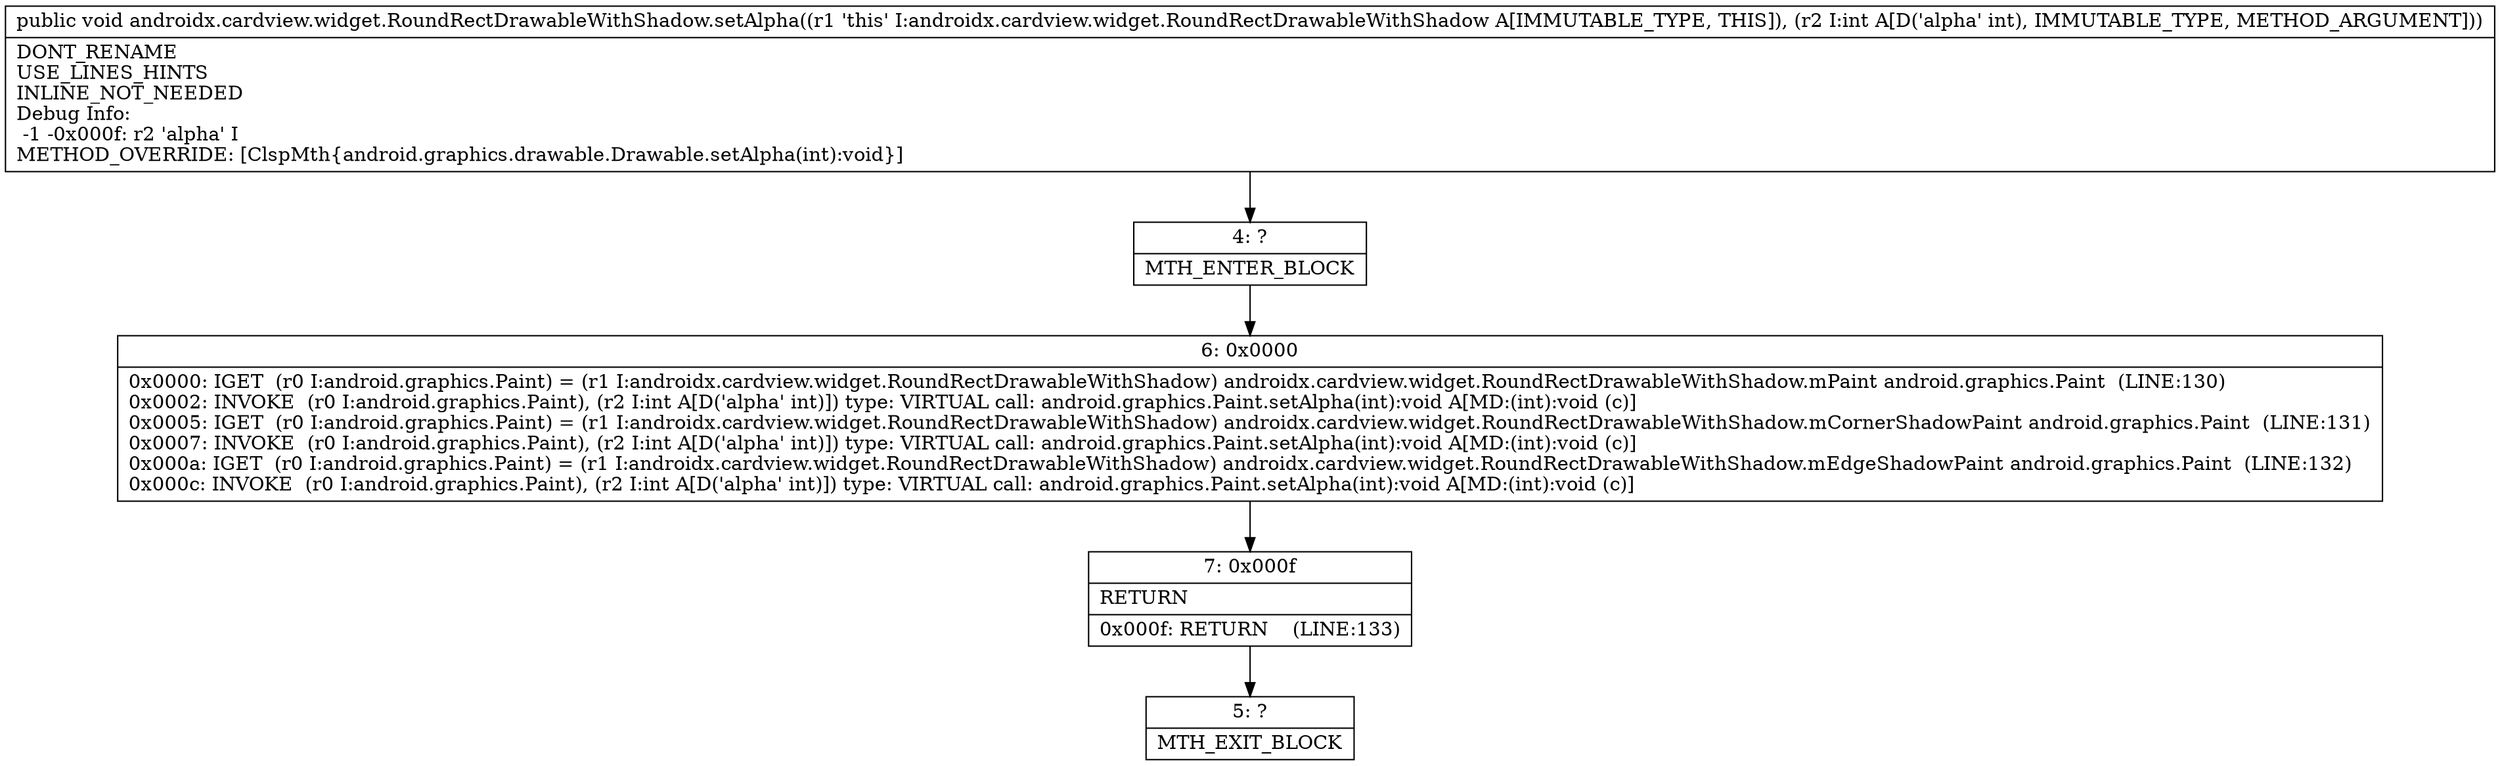digraph "CFG forandroidx.cardview.widget.RoundRectDrawableWithShadow.setAlpha(I)V" {
Node_4 [shape=record,label="{4\:\ ?|MTH_ENTER_BLOCK\l}"];
Node_6 [shape=record,label="{6\:\ 0x0000|0x0000: IGET  (r0 I:android.graphics.Paint) = (r1 I:androidx.cardview.widget.RoundRectDrawableWithShadow) androidx.cardview.widget.RoundRectDrawableWithShadow.mPaint android.graphics.Paint  (LINE:130)\l0x0002: INVOKE  (r0 I:android.graphics.Paint), (r2 I:int A[D('alpha' int)]) type: VIRTUAL call: android.graphics.Paint.setAlpha(int):void A[MD:(int):void (c)]\l0x0005: IGET  (r0 I:android.graphics.Paint) = (r1 I:androidx.cardview.widget.RoundRectDrawableWithShadow) androidx.cardview.widget.RoundRectDrawableWithShadow.mCornerShadowPaint android.graphics.Paint  (LINE:131)\l0x0007: INVOKE  (r0 I:android.graphics.Paint), (r2 I:int A[D('alpha' int)]) type: VIRTUAL call: android.graphics.Paint.setAlpha(int):void A[MD:(int):void (c)]\l0x000a: IGET  (r0 I:android.graphics.Paint) = (r1 I:androidx.cardview.widget.RoundRectDrawableWithShadow) androidx.cardview.widget.RoundRectDrawableWithShadow.mEdgeShadowPaint android.graphics.Paint  (LINE:132)\l0x000c: INVOKE  (r0 I:android.graphics.Paint), (r2 I:int A[D('alpha' int)]) type: VIRTUAL call: android.graphics.Paint.setAlpha(int):void A[MD:(int):void (c)]\l}"];
Node_7 [shape=record,label="{7\:\ 0x000f|RETURN\l|0x000f: RETURN    (LINE:133)\l}"];
Node_5 [shape=record,label="{5\:\ ?|MTH_EXIT_BLOCK\l}"];
MethodNode[shape=record,label="{public void androidx.cardview.widget.RoundRectDrawableWithShadow.setAlpha((r1 'this' I:androidx.cardview.widget.RoundRectDrawableWithShadow A[IMMUTABLE_TYPE, THIS]), (r2 I:int A[D('alpha' int), IMMUTABLE_TYPE, METHOD_ARGUMENT]))  | DONT_RENAME\lUSE_LINES_HINTS\lINLINE_NOT_NEEDED\lDebug Info:\l  \-1 \-0x000f: r2 'alpha' I\lMETHOD_OVERRIDE: [ClspMth\{android.graphics.drawable.Drawable.setAlpha(int):void\}]\l}"];
MethodNode -> Node_4;Node_4 -> Node_6;
Node_6 -> Node_7;
Node_7 -> Node_5;
}

